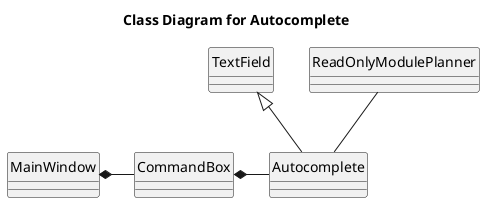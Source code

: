 @startuml
hide circle
title Class Diagram for Autocomplete
class MainWindow
class CommandBox
class Autocomplete
class TextField
class ReadOnlyModulePlanner

TextField <|-- Autocomplete
CommandBox *- Autocomplete
MainWindow *- CommandBox
ReadOnlyModulePlanner -- Autocomplete

@enduml